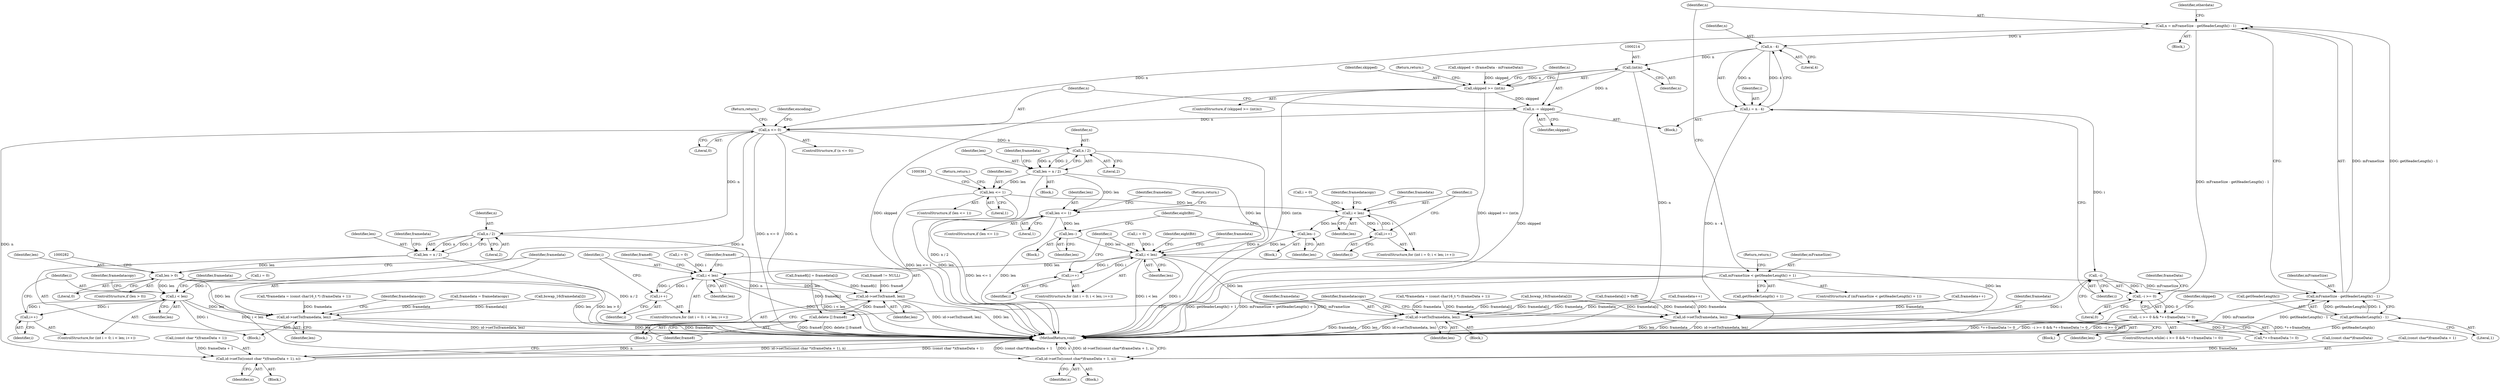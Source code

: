 digraph "0_Android_6d0249be2275fd4086783f259f4e2c54722a7c55_0@integer" {
"1000174" [label="(Call,n = mFrameSize - getHeaderLength() - 1)"];
"1000176" [label="(Call,mFrameSize - getHeaderLength() - 1)"];
"1000166" [label="(Call,mFrameSize < getHeaderLength() + 1)"];
"1000178" [label="(Call,getHeaderLength() - 1)"];
"1000190" [label="(Call,n - 4)"];
"1000188" [label="(Call,i = n - 4)"];
"1000196" [label="(Call,--i)"];
"1000195" [label="(Call,--i >= 0)"];
"1000194" [label="(Call,--i >= 0 && *++frameData != 0)"];
"1000213" [label="(Call,(int)n)"];
"1000211" [label="(Call,skipped >= (int)n)"];
"1000218" [label="(Call,n -= skipped)"];
"1000222" [label="(Call,n <= 0)"];
"1000232" [label="(Call,id->setTo((const char*)frameData + 1, n))"];
"1000245" [label="(Call,id->setTo((const char *)(frameData + 1), n))"];
"1000261" [label="(Call,n / 2)"];
"1000259" [label="(Call,len = n / 2)"];
"1000277" [label="(Call,len > 0)"];
"1000297" [label="(Call,i < len)"];
"1000300" [label="(Call,i++)"];
"1000314" [label="(Call,id->setTo(framedata, len))"];
"1000333" [label="(Call,n / 2)"];
"1000331" [label="(Call,len = n / 2)"];
"1000355" [label="(Call,len <= 1)"];
"1000376" [label="(Call,i < len)"];
"1000379" [label="(Call,i++)"];
"1000395" [label="(Call,len--)"];
"1000423" [label="(Call,i < len)"];
"1000426" [label="(Call,i++)"];
"1000458" [label="(Call,i < len)"];
"1000461" [label="(Call,i++)"];
"1000471" [label="(Call,id->setTo(frame8, len))"];
"1000474" [label="(Call,delete [] frame8)"];
"1000478" [label="(Call,id->setTo(framedata, len))"];
"1000483" [label="(Call,id->setTo(framedata, len))"];
"1000405" [label="(Call,len <= 1)"];
"1000412" [label="(Call,len--)"];
"1000205" [label="(Call,skipped = (frameData - mFrameData))"];
"1000333" [label="(Call,n / 2)"];
"1000195" [label="(Call,--i >= 0)"];
"1000217" [label="(Return,return;)"];
"1000315" [label="(Identifier,framedata)"];
"1000316" [label="(Identifier,len)"];
"1000373" [label="(Call,i = 0)"];
"1000294" [label="(Call,i = 0)"];
"1000395" [label="(Call,len--)"];
"1000461" [label="(Call,i++)"];
"1000218" [label="(Call,n -= skipped)"];
"1000413" [label="(Identifier,len)"];
"1000307" [label="(Call,bswap_16(framedata[i]))"];
"1000108" [label="(Block,)"];
"1000354" [label="(ControlStructure,if (len <= 1))"];
"1000357" [label="(Literal,1)"];
"1000259" [label="(Call,len = n / 2)"];
"1000377" [label="(Identifier,i)"];
"1000219" [label="(Identifier,n)"];
"1000334" [label="(Identifier,n)"];
"1000404" [label="(ControlStructure,if (len <= 1))"];
"1000177" [label="(Identifier,mFrameSize)"];
"1000276" [label="(ControlStructure,if (len > 0))"];
"1000305" [label="(Identifier,framedatacopy)"];
"1000410" [label="(Call,framedata++)"];
"1000425" [label="(Identifier,len)"];
"1000478" [label="(Call,id->setTo(framedata, len))"];
"1000329" [label="(Block,)"];
"1000386" [label="(Call,bswap_16(framedata[i]))"];
"1000384" [label="(Identifier,framedatacopy)"];
"1000420" [label="(Call,i = 0)"];
"1000407" [label="(Literal,1)"];
"1000482" [label="(Block,)"];
"1000191" [label="(Identifier,n)"];
"1000167" [label="(Identifier,mFrameSize)"];
"1000251" [label="(Identifier,n)"];
"1000423" [label="(Call,i < len)"];
"1000300" [label="(Call,i++)"];
"1000172" [label="(Return,return;)"];
"1000488" [label="(Identifier,framedatacopy)"];
"1000458" [label="(Call,i < len)"];
"1000464" [label="(Call,frame8[i] = framedata[i])"];
"1000371" [label="(ControlStructure,for (int i = 0; i < len; i++))"];
"1000190" [label="(Call,n - 4)"];
"1000193" [label="(ControlStructure,while(--i >= 0 && *++frameData != 0))"];
"1000182" [label="(Identifier,otherdata)"];
"1000176" [label="(Call,mFrameSize - getHeaderLength() - 1)"];
"1000441" [label="(Identifier,eightBit)"];
"1000466" [label="(Identifier,frame8)"];
"1000211" [label="(Call,skipped >= (int)n)"];
"1000432" [label="(Identifier,framedata)"];
"1000477" [label="(Block,)"];
"1000493" [label="(MethodReturn,void)"];
"1000353" [label="(Block,)"];
"1000299" [label="(Identifier,len)"];
"1000337" [label="(Call,*framedata = (const char16_t *) (frameData + 1))"];
"1000462" [label="(Identifier,i)"];
"1000232" [label="(Call,id->setTo((const char*)frameData + 1, n))"];
"1000238" [label="(Identifier,n)"];
"1000222" [label="(Call,n <= 0)"];
"1000165" [label="(ControlStructure,if (mFrameSize < getHeaderLength() + 1))"];
"1000221" [label="(ControlStructure,if (n <= 0))"];
"1000199" [label="(Call,*++frameData != 0)"];
"1000359" [label="(Return,return;)"];
"1000393" [label="(Call,framedata++)"];
"1000194" [label="(Call,--i >= 0 && *++frameData != 0)"];
"1000376" [label="(Call,i < len)"];
"1000474" [label="(Call,delete [] frame8)"];
"1000430" [label="(Call,framedata[i] > 0xff)"];
"1000314" [label="(Call,id->setTo(framedata, len))"];
"1000188" [label="(Call,i = n - 4)"];
"1000197" [label="(Identifier,i)"];
"1000168" [label="(Call,getHeaderLength() + 1)"];
"1000379" [label="(Call,i++)"];
"1000479" [label="(Identifier,framedata)"];
"1000234" [label="(Call,(const char*)frameData)"];
"1000416" [label="(Identifier,eightBit)"];
"1000485" [label="(Identifier,len)"];
"1000301" [label="(Identifier,i)"];
"1000298" [label="(Identifier,i)"];
"1000226" [label="(Return,return;)"];
"1000206" [label="(Identifier,skipped)"];
"1000233" [label="(Call,(const char*)frameData + 1)"];
"1000277" [label="(Call,len > 0)"];
"1000192" [label="(Literal,4)"];
"1000257" [label="(Block,)"];
"1000427" [label="(Identifier,i)"];
"1000265" [label="(Call,*framedata = (const char16_t *) (frameData + 1))"];
"1000471" [label="(Call,id->setTo(frame8, len))"];
"1000411" [label="(Identifier,framedata)"];
"1000180" [label="(Literal,1)"];
"1000262" [label="(Identifier,n)"];
"1000244" [label="(Block,)"];
"1000335" [label="(Literal,2)"];
"1000449" [label="(Call,frame8 != NULL)"];
"1000424" [label="(Identifier,i)"];
"1000356" [label="(Identifier,len)"];
"1000412" [label="(Call,len--)"];
"1000215" [label="(Identifier,n)"];
"1000455" [label="(Call,i = 0)"];
"1000319" [label="(Identifier,framedatacopy)"];
"1000198" [label="(Literal,0)"];
"1000231" [label="(Block,)"];
"1000338" [label="(Identifier,framedata)"];
"1000210" [label="(ControlStructure,if (skipped >= (int)n))"];
"1000297" [label="(Call,i < len)"];
"1000391" [label="(Identifier,framedata)"];
"1000279" [label="(Literal,0)"];
"1000312" [label="(Identifier,framedata)"];
"1000331" [label="(Call,len = n / 2)"];
"1000403" [label="(Block,)"];
"1000220" [label="(Identifier,skipped)"];
"1000459" [label="(Identifier,i)"];
"1000189" [label="(Identifier,i)"];
"1000260" [label="(Identifier,len)"];
"1000246" [label="(Call,(const char *)(frameData + 1))"];
"1000245" [label="(Call,id->setTo((const char *)(frameData + 1), n))"];
"1000261" [label="(Call,n / 2)"];
"1000175" [label="(Identifier,n)"];
"1000380" [label="(Identifier,i)"];
"1000229" [label="(Identifier,encoding)"];
"1000278" [label="(Identifier,len)"];
"1000196" [label="(Call,--i)"];
"1000426" [label="(Call,i++)"];
"1000179" [label="(Call,getHeaderLength())"];
"1000475" [label="(Identifier,frame8)"];
"1000409" [label="(Return,return;)"];
"1000224" [label="(Literal,0)"];
"1000174" [label="(Call,n = mFrameSize - getHeaderLength() - 1)"];
"1000483" [label="(Call,id->setTo(framedata, len))"];
"1000472" [label="(Identifier,frame8)"];
"1000311" [label="(Call,framedata = framedatacopy)"];
"1000166" [label="(Call,mFrameSize < getHeaderLength() + 1)"];
"1000453" [label="(ControlStructure,for (int i = 0; i < len; i++))"];
"1000202" [label="(Identifier,frameData)"];
"1000355" [label="(Call,len <= 1)"];
"1000406" [label="(Identifier,len)"];
"1000178" [label="(Call,getHeaderLength() - 1)"];
"1000452" [label="(Block,)"];
"1000213" [label="(Call,(int)n)"];
"1000378" [label="(Identifier,len)"];
"1000405" [label="(Call,len <= 1)"];
"1000473" [label="(Identifier,len)"];
"1000396" [label="(Identifier,len)"];
"1000212" [label="(Identifier,skipped)"];
"1000292" [label="(ControlStructure,for (int i = 0; i < len; i++))"];
"1000460" [label="(Identifier,len)"];
"1000332" [label="(Identifier,len)"];
"1000480" [label="(Identifier,len)"];
"1000266" [label="(Identifier,framedata)"];
"1000263" [label="(Literal,2)"];
"1000223" [label="(Identifier,n)"];
"1000484" [label="(Identifier,framedata)"];
"1000183" [label="(Block,)"];
"1000418" [label="(ControlStructure,for (int i = 0; i < len; i++))"];
"1000174" -> "1000108"  [label="AST: "];
"1000174" -> "1000176"  [label="CFG: "];
"1000175" -> "1000174"  [label="AST: "];
"1000176" -> "1000174"  [label="AST: "];
"1000182" -> "1000174"  [label="CFG: "];
"1000174" -> "1000493"  [label="DDG: mFrameSize - getHeaderLength() - 1"];
"1000176" -> "1000174"  [label="DDG: mFrameSize"];
"1000176" -> "1000174"  [label="DDG: getHeaderLength() - 1"];
"1000174" -> "1000190"  [label="DDG: n"];
"1000174" -> "1000222"  [label="DDG: n"];
"1000176" -> "1000178"  [label="CFG: "];
"1000177" -> "1000176"  [label="AST: "];
"1000178" -> "1000176"  [label="AST: "];
"1000176" -> "1000493"  [label="DDG: getHeaderLength() - 1"];
"1000176" -> "1000493"  [label="DDG: mFrameSize"];
"1000166" -> "1000176"  [label="DDG: mFrameSize"];
"1000178" -> "1000176"  [label="DDG: getHeaderLength()"];
"1000178" -> "1000176"  [label="DDG: 1"];
"1000166" -> "1000165"  [label="AST: "];
"1000166" -> "1000168"  [label="CFG: "];
"1000167" -> "1000166"  [label="AST: "];
"1000168" -> "1000166"  [label="AST: "];
"1000172" -> "1000166"  [label="CFG: "];
"1000175" -> "1000166"  [label="CFG: "];
"1000166" -> "1000493"  [label="DDG: getHeaderLength() + 1"];
"1000166" -> "1000493"  [label="DDG: mFrameSize < getHeaderLength() + 1"];
"1000166" -> "1000493"  [label="DDG: mFrameSize"];
"1000178" -> "1000180"  [label="CFG: "];
"1000179" -> "1000178"  [label="AST: "];
"1000180" -> "1000178"  [label="AST: "];
"1000178" -> "1000493"  [label="DDG: getHeaderLength()"];
"1000190" -> "1000188"  [label="AST: "];
"1000190" -> "1000192"  [label="CFG: "];
"1000191" -> "1000190"  [label="AST: "];
"1000192" -> "1000190"  [label="AST: "];
"1000188" -> "1000190"  [label="CFG: "];
"1000190" -> "1000188"  [label="DDG: n"];
"1000190" -> "1000188"  [label="DDG: 4"];
"1000190" -> "1000213"  [label="DDG: n"];
"1000188" -> "1000183"  [label="AST: "];
"1000189" -> "1000188"  [label="AST: "];
"1000197" -> "1000188"  [label="CFG: "];
"1000188" -> "1000493"  [label="DDG: n - 4"];
"1000188" -> "1000196"  [label="DDG: i"];
"1000196" -> "1000195"  [label="AST: "];
"1000196" -> "1000197"  [label="CFG: "];
"1000197" -> "1000196"  [label="AST: "];
"1000198" -> "1000196"  [label="CFG: "];
"1000196" -> "1000493"  [label="DDG: i"];
"1000196" -> "1000195"  [label="DDG: i"];
"1000195" -> "1000194"  [label="AST: "];
"1000195" -> "1000198"  [label="CFG: "];
"1000198" -> "1000195"  [label="AST: "];
"1000202" -> "1000195"  [label="CFG: "];
"1000194" -> "1000195"  [label="CFG: "];
"1000195" -> "1000194"  [label="DDG: 0"];
"1000194" -> "1000193"  [label="AST: "];
"1000194" -> "1000199"  [label="CFG: "];
"1000199" -> "1000194"  [label="AST: "];
"1000206" -> "1000194"  [label="CFG: "];
"1000194" -> "1000493"  [label="DDG: --i >= 0 && *++frameData != 0"];
"1000194" -> "1000493"  [label="DDG: --i >= 0"];
"1000194" -> "1000493"  [label="DDG: *++frameData != 0"];
"1000199" -> "1000194"  [label="DDG: *++frameData"];
"1000199" -> "1000194"  [label="DDG: 0"];
"1000213" -> "1000211"  [label="AST: "];
"1000213" -> "1000215"  [label="CFG: "];
"1000214" -> "1000213"  [label="AST: "];
"1000215" -> "1000213"  [label="AST: "];
"1000211" -> "1000213"  [label="CFG: "];
"1000213" -> "1000493"  [label="DDG: n"];
"1000213" -> "1000211"  [label="DDG: n"];
"1000213" -> "1000218"  [label="DDG: n"];
"1000211" -> "1000210"  [label="AST: "];
"1000212" -> "1000211"  [label="AST: "];
"1000217" -> "1000211"  [label="CFG: "];
"1000219" -> "1000211"  [label="CFG: "];
"1000211" -> "1000493"  [label="DDG: skipped"];
"1000211" -> "1000493"  [label="DDG: (int)n"];
"1000211" -> "1000493"  [label="DDG: skipped >= (int)n"];
"1000205" -> "1000211"  [label="DDG: skipped"];
"1000211" -> "1000218"  [label="DDG: skipped"];
"1000218" -> "1000183"  [label="AST: "];
"1000218" -> "1000220"  [label="CFG: "];
"1000219" -> "1000218"  [label="AST: "];
"1000220" -> "1000218"  [label="AST: "];
"1000223" -> "1000218"  [label="CFG: "];
"1000218" -> "1000493"  [label="DDG: skipped"];
"1000218" -> "1000222"  [label="DDG: n"];
"1000222" -> "1000221"  [label="AST: "];
"1000222" -> "1000224"  [label="CFG: "];
"1000223" -> "1000222"  [label="AST: "];
"1000224" -> "1000222"  [label="AST: "];
"1000226" -> "1000222"  [label="CFG: "];
"1000229" -> "1000222"  [label="CFG: "];
"1000222" -> "1000493"  [label="DDG: n"];
"1000222" -> "1000493"  [label="DDG: n <= 0"];
"1000222" -> "1000232"  [label="DDG: n"];
"1000222" -> "1000245"  [label="DDG: n"];
"1000222" -> "1000261"  [label="DDG: n"];
"1000222" -> "1000333"  [label="DDG: n"];
"1000232" -> "1000231"  [label="AST: "];
"1000232" -> "1000238"  [label="CFG: "];
"1000233" -> "1000232"  [label="AST: "];
"1000238" -> "1000232"  [label="AST: "];
"1000493" -> "1000232"  [label="CFG: "];
"1000232" -> "1000493"  [label="DDG: (const char*)frameData + 1"];
"1000232" -> "1000493"  [label="DDG: n"];
"1000232" -> "1000493"  [label="DDG: id->setTo((const char*)frameData + 1, n)"];
"1000234" -> "1000232"  [label="DDG: frameData"];
"1000245" -> "1000244"  [label="AST: "];
"1000245" -> "1000251"  [label="CFG: "];
"1000246" -> "1000245"  [label="AST: "];
"1000251" -> "1000245"  [label="AST: "];
"1000493" -> "1000245"  [label="CFG: "];
"1000245" -> "1000493"  [label="DDG: n"];
"1000245" -> "1000493"  [label="DDG: id->setTo((const char *)(frameData + 1), n)"];
"1000245" -> "1000493"  [label="DDG: (const char *)(frameData + 1)"];
"1000246" -> "1000245"  [label="DDG: frameData + 1"];
"1000261" -> "1000259"  [label="AST: "];
"1000261" -> "1000263"  [label="CFG: "];
"1000262" -> "1000261"  [label="AST: "];
"1000263" -> "1000261"  [label="AST: "];
"1000259" -> "1000261"  [label="CFG: "];
"1000261" -> "1000493"  [label="DDG: n"];
"1000261" -> "1000259"  [label="DDG: n"];
"1000261" -> "1000259"  [label="DDG: 2"];
"1000259" -> "1000257"  [label="AST: "];
"1000260" -> "1000259"  [label="AST: "];
"1000266" -> "1000259"  [label="CFG: "];
"1000259" -> "1000493"  [label="DDG: n / 2"];
"1000259" -> "1000277"  [label="DDG: len"];
"1000277" -> "1000276"  [label="AST: "];
"1000277" -> "1000279"  [label="CFG: "];
"1000278" -> "1000277"  [label="AST: "];
"1000279" -> "1000277"  [label="AST: "];
"1000282" -> "1000277"  [label="CFG: "];
"1000315" -> "1000277"  [label="CFG: "];
"1000277" -> "1000493"  [label="DDG: len"];
"1000277" -> "1000493"  [label="DDG: len > 0"];
"1000277" -> "1000297"  [label="DDG: len"];
"1000277" -> "1000314"  [label="DDG: len"];
"1000297" -> "1000292"  [label="AST: "];
"1000297" -> "1000299"  [label="CFG: "];
"1000298" -> "1000297"  [label="AST: "];
"1000299" -> "1000297"  [label="AST: "];
"1000305" -> "1000297"  [label="CFG: "];
"1000312" -> "1000297"  [label="CFG: "];
"1000297" -> "1000493"  [label="DDG: i"];
"1000297" -> "1000493"  [label="DDG: i < len"];
"1000300" -> "1000297"  [label="DDG: i"];
"1000294" -> "1000297"  [label="DDG: i"];
"1000297" -> "1000300"  [label="DDG: i"];
"1000297" -> "1000314"  [label="DDG: len"];
"1000300" -> "1000292"  [label="AST: "];
"1000300" -> "1000301"  [label="CFG: "];
"1000301" -> "1000300"  [label="AST: "];
"1000298" -> "1000300"  [label="CFG: "];
"1000314" -> "1000257"  [label="AST: "];
"1000314" -> "1000316"  [label="CFG: "];
"1000315" -> "1000314"  [label="AST: "];
"1000316" -> "1000314"  [label="AST: "];
"1000319" -> "1000314"  [label="CFG: "];
"1000314" -> "1000493"  [label="DDG: len"];
"1000314" -> "1000493"  [label="DDG: framedata"];
"1000314" -> "1000493"  [label="DDG: id->setTo(framedata, len)"];
"1000311" -> "1000314"  [label="DDG: framedata"];
"1000265" -> "1000314"  [label="DDG: framedata"];
"1000307" -> "1000314"  [label="DDG: framedata[i]"];
"1000333" -> "1000331"  [label="AST: "];
"1000333" -> "1000335"  [label="CFG: "];
"1000334" -> "1000333"  [label="AST: "];
"1000335" -> "1000333"  [label="AST: "];
"1000331" -> "1000333"  [label="CFG: "];
"1000333" -> "1000493"  [label="DDG: n"];
"1000333" -> "1000331"  [label="DDG: n"];
"1000333" -> "1000331"  [label="DDG: 2"];
"1000331" -> "1000329"  [label="AST: "];
"1000332" -> "1000331"  [label="AST: "];
"1000338" -> "1000331"  [label="CFG: "];
"1000331" -> "1000493"  [label="DDG: n / 2"];
"1000331" -> "1000355"  [label="DDG: len"];
"1000331" -> "1000405"  [label="DDG: len"];
"1000331" -> "1000423"  [label="DDG: len"];
"1000355" -> "1000354"  [label="AST: "];
"1000355" -> "1000357"  [label="CFG: "];
"1000356" -> "1000355"  [label="AST: "];
"1000357" -> "1000355"  [label="AST: "];
"1000359" -> "1000355"  [label="CFG: "];
"1000361" -> "1000355"  [label="CFG: "];
"1000355" -> "1000493"  [label="DDG: len"];
"1000355" -> "1000493"  [label="DDG: len <= 1"];
"1000355" -> "1000376"  [label="DDG: len"];
"1000376" -> "1000371"  [label="AST: "];
"1000376" -> "1000378"  [label="CFG: "];
"1000377" -> "1000376"  [label="AST: "];
"1000378" -> "1000376"  [label="AST: "];
"1000384" -> "1000376"  [label="CFG: "];
"1000391" -> "1000376"  [label="CFG: "];
"1000379" -> "1000376"  [label="DDG: i"];
"1000373" -> "1000376"  [label="DDG: i"];
"1000376" -> "1000379"  [label="DDG: i"];
"1000376" -> "1000395"  [label="DDG: len"];
"1000379" -> "1000371"  [label="AST: "];
"1000379" -> "1000380"  [label="CFG: "];
"1000380" -> "1000379"  [label="AST: "];
"1000377" -> "1000379"  [label="CFG: "];
"1000395" -> "1000353"  [label="AST: "];
"1000395" -> "1000396"  [label="CFG: "];
"1000396" -> "1000395"  [label="AST: "];
"1000416" -> "1000395"  [label="CFG: "];
"1000395" -> "1000423"  [label="DDG: len"];
"1000423" -> "1000418"  [label="AST: "];
"1000423" -> "1000425"  [label="CFG: "];
"1000424" -> "1000423"  [label="AST: "];
"1000425" -> "1000423"  [label="AST: "];
"1000432" -> "1000423"  [label="CFG: "];
"1000441" -> "1000423"  [label="CFG: "];
"1000423" -> "1000493"  [label="DDG: i < len"];
"1000423" -> "1000493"  [label="DDG: i"];
"1000426" -> "1000423"  [label="DDG: i"];
"1000420" -> "1000423"  [label="DDG: i"];
"1000412" -> "1000423"  [label="DDG: len"];
"1000423" -> "1000426"  [label="DDG: i"];
"1000423" -> "1000458"  [label="DDG: len"];
"1000423" -> "1000478"  [label="DDG: len"];
"1000423" -> "1000483"  [label="DDG: len"];
"1000426" -> "1000418"  [label="AST: "];
"1000426" -> "1000427"  [label="CFG: "];
"1000427" -> "1000426"  [label="AST: "];
"1000424" -> "1000426"  [label="CFG: "];
"1000458" -> "1000453"  [label="AST: "];
"1000458" -> "1000460"  [label="CFG: "];
"1000459" -> "1000458"  [label="AST: "];
"1000460" -> "1000458"  [label="AST: "];
"1000466" -> "1000458"  [label="CFG: "];
"1000472" -> "1000458"  [label="CFG: "];
"1000458" -> "1000493"  [label="DDG: i"];
"1000458" -> "1000493"  [label="DDG: i < len"];
"1000461" -> "1000458"  [label="DDG: i"];
"1000455" -> "1000458"  [label="DDG: i"];
"1000458" -> "1000461"  [label="DDG: i"];
"1000458" -> "1000471"  [label="DDG: len"];
"1000461" -> "1000453"  [label="AST: "];
"1000461" -> "1000462"  [label="CFG: "];
"1000462" -> "1000461"  [label="AST: "];
"1000459" -> "1000461"  [label="CFG: "];
"1000471" -> "1000452"  [label="AST: "];
"1000471" -> "1000473"  [label="CFG: "];
"1000472" -> "1000471"  [label="AST: "];
"1000473" -> "1000471"  [label="AST: "];
"1000475" -> "1000471"  [label="CFG: "];
"1000471" -> "1000493"  [label="DDG: len"];
"1000471" -> "1000493"  [label="DDG: id->setTo(frame8, len)"];
"1000464" -> "1000471"  [label="DDG: frame8[i]"];
"1000449" -> "1000471"  [label="DDG: frame8"];
"1000471" -> "1000474"  [label="DDG: frame8"];
"1000474" -> "1000452"  [label="AST: "];
"1000474" -> "1000475"  [label="CFG: "];
"1000475" -> "1000474"  [label="AST: "];
"1000488" -> "1000474"  [label="CFG: "];
"1000474" -> "1000493"  [label="DDG: delete [] frame8"];
"1000474" -> "1000493"  [label="DDG: frame8"];
"1000464" -> "1000474"  [label="DDG: frame8[i]"];
"1000478" -> "1000477"  [label="AST: "];
"1000478" -> "1000480"  [label="CFG: "];
"1000479" -> "1000478"  [label="AST: "];
"1000480" -> "1000478"  [label="AST: "];
"1000488" -> "1000478"  [label="CFG: "];
"1000478" -> "1000493"  [label="DDG: framedata"];
"1000478" -> "1000493"  [label="DDG: len"];
"1000478" -> "1000493"  [label="DDG: id->setTo(framedata, len)"];
"1000393" -> "1000478"  [label="DDG: framedata"];
"1000410" -> "1000478"  [label="DDG: framedata"];
"1000337" -> "1000478"  [label="DDG: framedata"];
"1000386" -> "1000478"  [label="DDG: framedata[i]"];
"1000430" -> "1000478"  [label="DDG: framedata[i]"];
"1000483" -> "1000482"  [label="AST: "];
"1000483" -> "1000485"  [label="CFG: "];
"1000484" -> "1000483"  [label="AST: "];
"1000485" -> "1000483"  [label="AST: "];
"1000488" -> "1000483"  [label="CFG: "];
"1000483" -> "1000493"  [label="DDG: id->setTo(framedata, len)"];
"1000483" -> "1000493"  [label="DDG: len"];
"1000483" -> "1000493"  [label="DDG: framedata"];
"1000393" -> "1000483"  [label="DDG: framedata"];
"1000410" -> "1000483"  [label="DDG: framedata"];
"1000337" -> "1000483"  [label="DDG: framedata"];
"1000386" -> "1000483"  [label="DDG: framedata[i]"];
"1000430" -> "1000483"  [label="DDG: framedata[i]"];
"1000405" -> "1000404"  [label="AST: "];
"1000405" -> "1000407"  [label="CFG: "];
"1000406" -> "1000405"  [label="AST: "];
"1000407" -> "1000405"  [label="AST: "];
"1000409" -> "1000405"  [label="CFG: "];
"1000411" -> "1000405"  [label="CFG: "];
"1000405" -> "1000493"  [label="DDG: len <= 1"];
"1000405" -> "1000493"  [label="DDG: len"];
"1000405" -> "1000412"  [label="DDG: len"];
"1000412" -> "1000403"  [label="AST: "];
"1000412" -> "1000413"  [label="CFG: "];
"1000413" -> "1000412"  [label="AST: "];
"1000416" -> "1000412"  [label="CFG: "];
}
